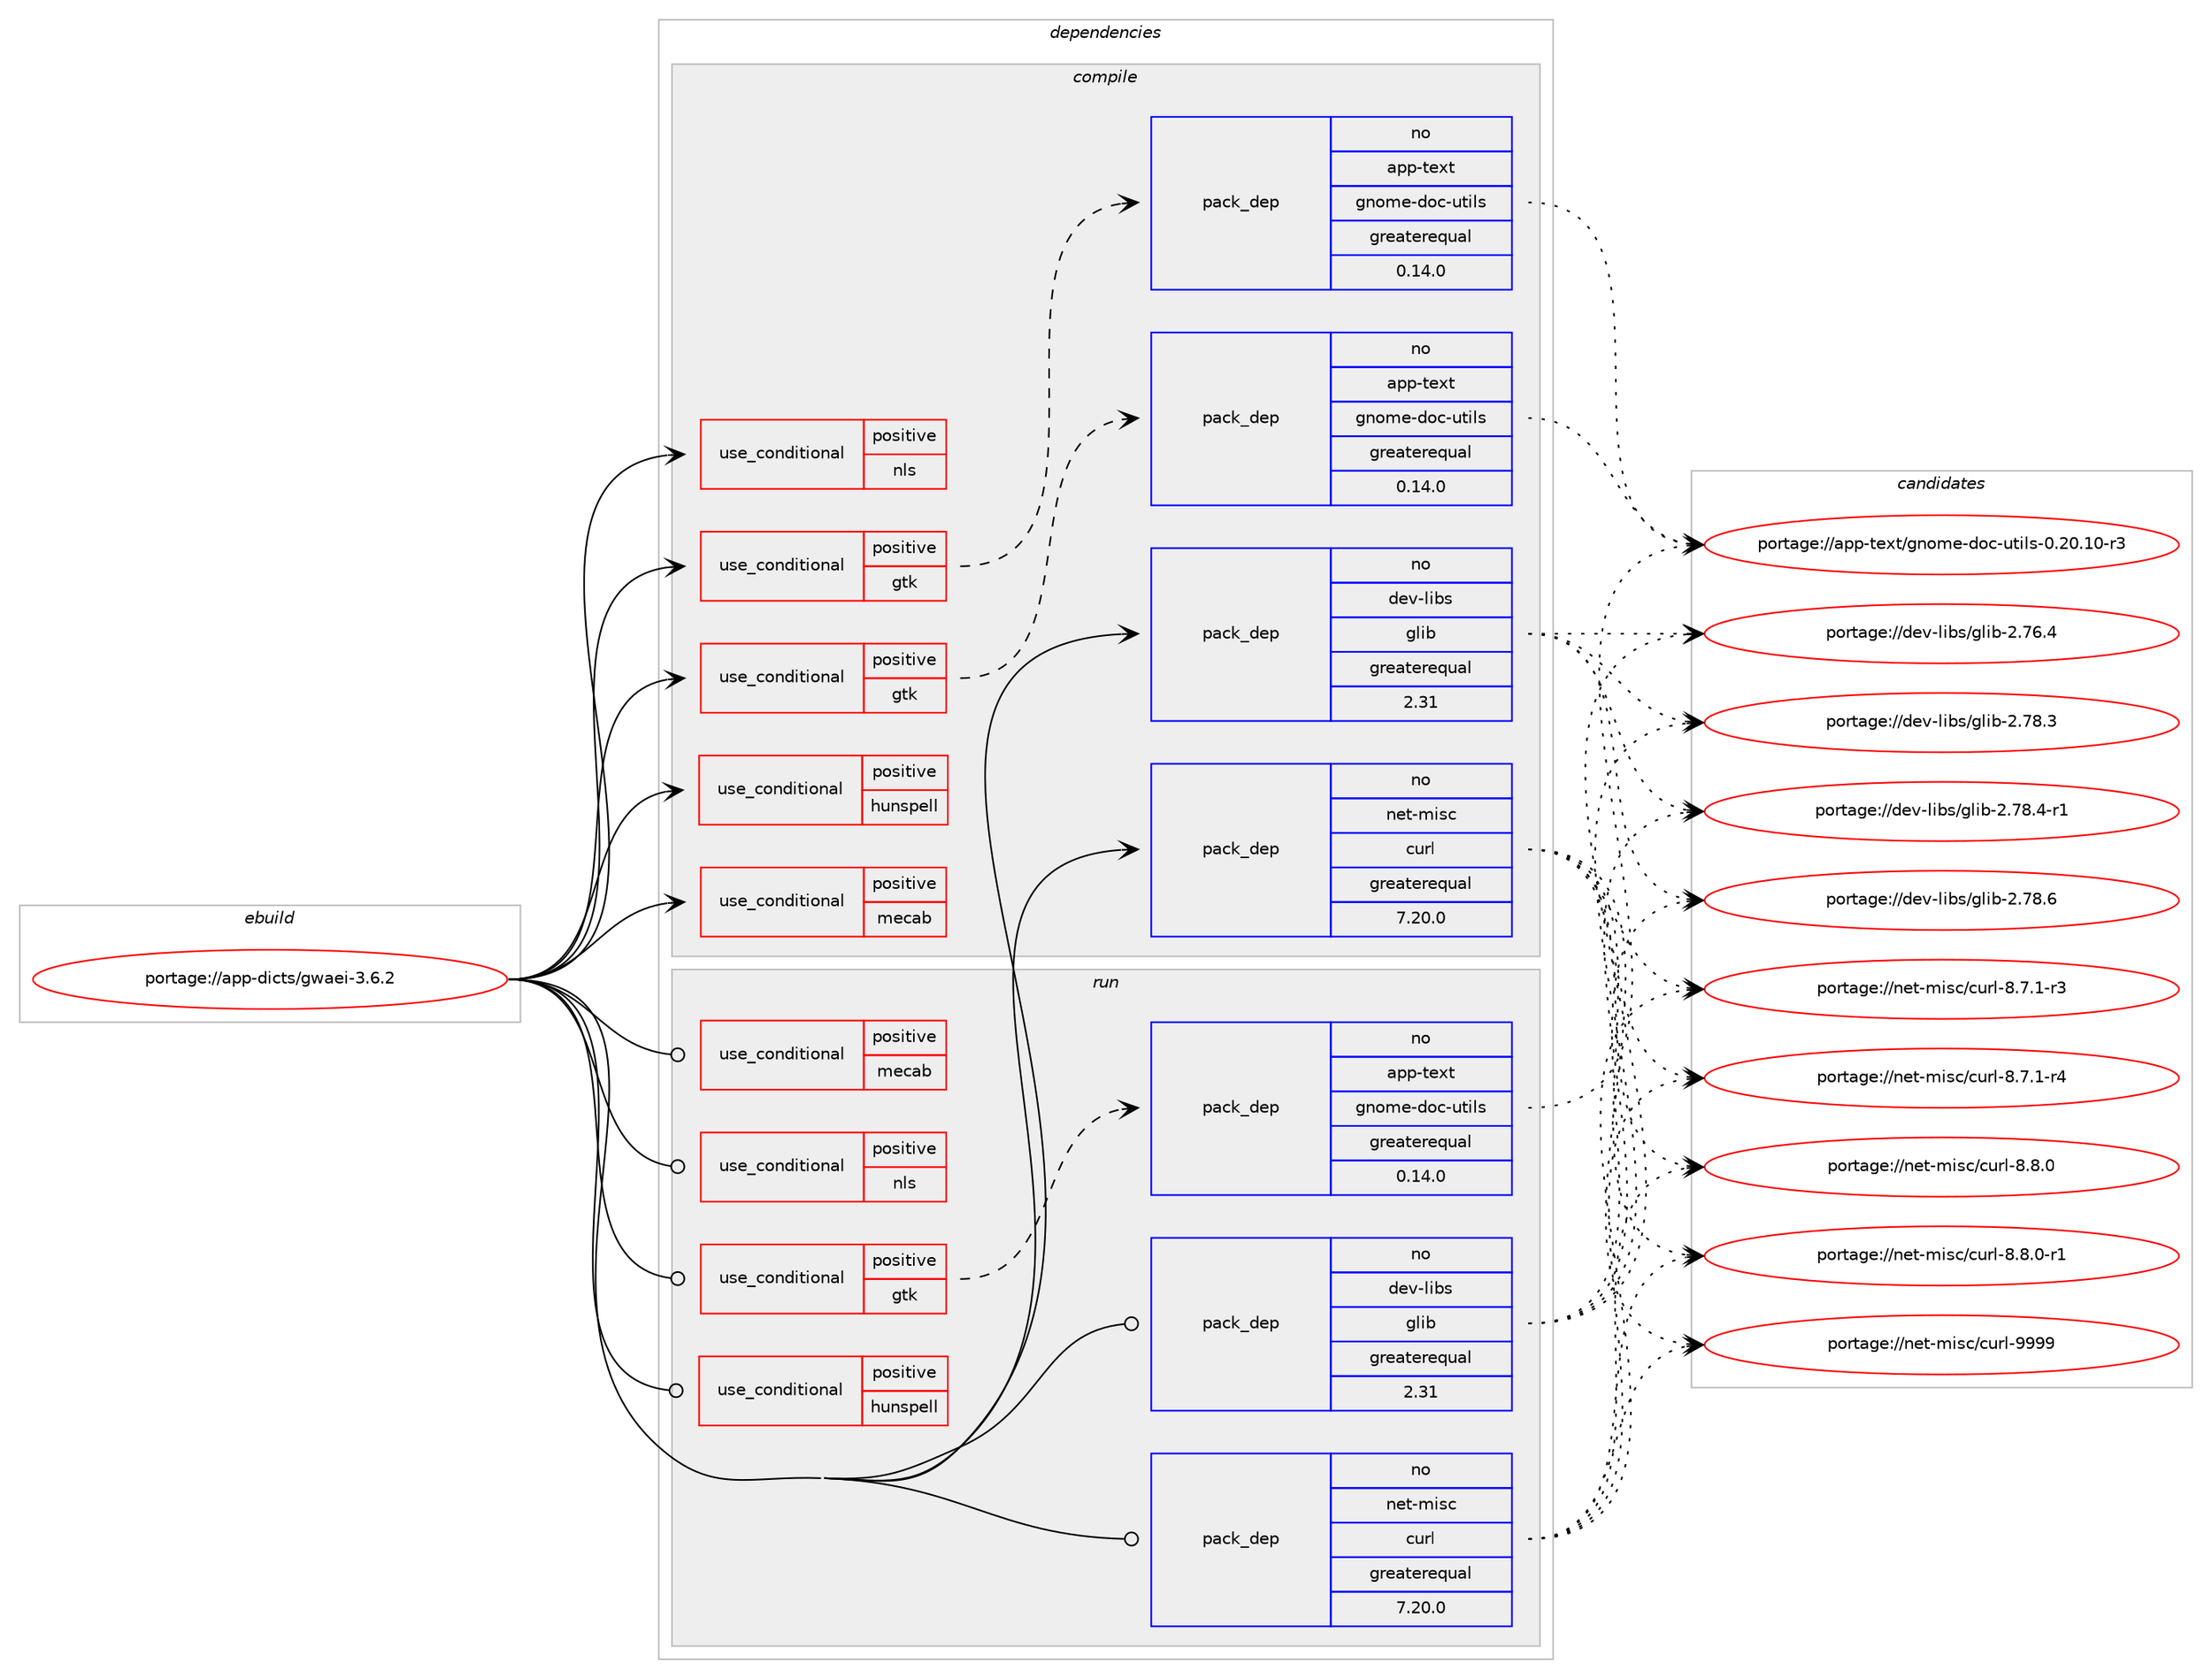 digraph prolog {

# *************
# Graph options
# *************

newrank=true;
concentrate=true;
compound=true;
graph [rankdir=LR,fontname=Helvetica,fontsize=10,ranksep=1.5];#, ranksep=2.5, nodesep=0.2];
edge  [arrowhead=vee];
node  [fontname=Helvetica,fontsize=10];

# **********
# The ebuild
# **********

subgraph cluster_leftcol {
color=gray;
rank=same;
label=<<i>ebuild</i>>;
id [label="portage://app-dicts/gwaei-3.6.2", color=red, width=4, href="../app-dicts/gwaei-3.6.2.svg"];
}

# ****************
# The dependencies
# ****************

subgraph cluster_midcol {
color=gray;
label=<<i>dependencies</i>>;
subgraph cluster_compile {
fillcolor="#eeeeee";
style=filled;
label=<<i>compile</i>>;
subgraph cond3744 {
dependency6118 [label=<<TABLE BORDER="0" CELLBORDER="1" CELLSPACING="0" CELLPADDING="4"><TR><TD ROWSPAN="3" CELLPADDING="10">use_conditional</TD></TR><TR><TD>positive</TD></TR><TR><TD>gtk</TD></TR></TABLE>>, shape=none, color=red];
# *** BEGIN UNKNOWN DEPENDENCY TYPE (TODO) ***
# dependency6118 -> package_dependency(portage://app-dicts/gwaei-3.6.2,install,no,x11-libs,gtk+,none,[,,],[slot(3)],[])
# *** END UNKNOWN DEPENDENCY TYPE (TODO) ***

subgraph pack2284 {
dependency6119 [label=<<TABLE BORDER="0" CELLBORDER="1" CELLSPACING="0" CELLPADDING="4" WIDTH="220"><TR><TD ROWSPAN="6" CELLPADDING="30">pack_dep</TD></TR><TR><TD WIDTH="110">no</TD></TR><TR><TD>app-text</TD></TR><TR><TD>gnome-doc-utils</TD></TR><TR><TD>greaterequal</TD></TR><TR><TD>0.14.0</TD></TR></TABLE>>, shape=none, color=blue];
}
dependency6118:e -> dependency6119:w [weight=20,style="dashed",arrowhead="vee"];
}
id:e -> dependency6118:w [weight=20,style="solid",arrowhead="vee"];
subgraph cond3745 {
dependency6120 [label=<<TABLE BORDER="0" CELLBORDER="1" CELLSPACING="0" CELLPADDING="4"><TR><TD ROWSPAN="3" CELLPADDING="10">use_conditional</TD></TR><TR><TD>positive</TD></TR><TR><TD>gtk</TD></TR></TABLE>>, shape=none, color=red];
# *** BEGIN UNKNOWN DEPENDENCY TYPE (TODO) ***
# dependency6120 -> package_dependency(portage://app-dicts/gwaei-3.6.2,install,no,x11-themes,gnome-icon-theme-symbolic,none,[,,],[],[])
# *** END UNKNOWN DEPENDENCY TYPE (TODO) ***

subgraph pack2285 {
dependency6121 [label=<<TABLE BORDER="0" CELLBORDER="1" CELLSPACING="0" CELLPADDING="4" WIDTH="220"><TR><TD ROWSPAN="6" CELLPADDING="30">pack_dep</TD></TR><TR><TD WIDTH="110">no</TD></TR><TR><TD>app-text</TD></TR><TR><TD>gnome-doc-utils</TD></TR><TR><TD>greaterequal</TD></TR><TR><TD>0.14.0</TD></TR></TABLE>>, shape=none, color=blue];
}
dependency6120:e -> dependency6121:w [weight=20,style="dashed",arrowhead="vee"];
}
id:e -> dependency6120:w [weight=20,style="solid",arrowhead="vee"];
subgraph cond3746 {
dependency6122 [label=<<TABLE BORDER="0" CELLBORDER="1" CELLSPACING="0" CELLPADDING="4"><TR><TD ROWSPAN="3" CELLPADDING="10">use_conditional</TD></TR><TR><TD>positive</TD></TR><TR><TD>hunspell</TD></TR></TABLE>>, shape=none, color=red];
# *** BEGIN UNKNOWN DEPENDENCY TYPE (TODO) ***
# dependency6122 -> package_dependency(portage://app-dicts/gwaei-3.6.2,install,no,app-text,hunspell,none,[,,],[],[])
# *** END UNKNOWN DEPENDENCY TYPE (TODO) ***

}
id:e -> dependency6122:w [weight=20,style="solid",arrowhead="vee"];
subgraph cond3747 {
dependency6123 [label=<<TABLE BORDER="0" CELLBORDER="1" CELLSPACING="0" CELLPADDING="4"><TR><TD ROWSPAN="3" CELLPADDING="10">use_conditional</TD></TR><TR><TD>positive</TD></TR><TR><TD>mecab</TD></TR></TABLE>>, shape=none, color=red];
# *** BEGIN UNKNOWN DEPENDENCY TYPE (TODO) ***
# dependency6123 -> package_dependency(portage://app-dicts/gwaei-3.6.2,install,no,app-text,mecab,none,[,,],[],[])
# *** END UNKNOWN DEPENDENCY TYPE (TODO) ***

}
id:e -> dependency6123:w [weight=20,style="solid",arrowhead="vee"];
subgraph cond3748 {
dependency6124 [label=<<TABLE BORDER="0" CELLBORDER="1" CELLSPACING="0" CELLPADDING="4"><TR><TD ROWSPAN="3" CELLPADDING="10">use_conditional</TD></TR><TR><TD>positive</TD></TR><TR><TD>nls</TD></TR></TABLE>>, shape=none, color=red];
# *** BEGIN UNKNOWN DEPENDENCY TYPE (TODO) ***
# dependency6124 -> package_dependency(portage://app-dicts/gwaei-3.6.2,install,no,virtual,libintl,none,[,,],[],[])
# *** END UNKNOWN DEPENDENCY TYPE (TODO) ***

}
id:e -> dependency6124:w [weight=20,style="solid",arrowhead="vee"];
subgraph pack2286 {
dependency6125 [label=<<TABLE BORDER="0" CELLBORDER="1" CELLSPACING="0" CELLPADDING="4" WIDTH="220"><TR><TD ROWSPAN="6" CELLPADDING="30">pack_dep</TD></TR><TR><TD WIDTH="110">no</TD></TR><TR><TD>dev-libs</TD></TR><TR><TD>glib</TD></TR><TR><TD>greaterequal</TD></TR><TR><TD>2.31</TD></TR></TABLE>>, shape=none, color=blue];
}
id:e -> dependency6125:w [weight=20,style="solid",arrowhead="vee"];
subgraph pack2287 {
dependency6126 [label=<<TABLE BORDER="0" CELLBORDER="1" CELLSPACING="0" CELLPADDING="4" WIDTH="220"><TR><TD ROWSPAN="6" CELLPADDING="30">pack_dep</TD></TR><TR><TD WIDTH="110">no</TD></TR><TR><TD>net-misc</TD></TR><TR><TD>curl</TD></TR><TR><TD>greaterequal</TD></TR><TR><TD>7.20.0</TD></TR></TABLE>>, shape=none, color=blue];
}
id:e -> dependency6126:w [weight=20,style="solid",arrowhead="vee"];
}
subgraph cluster_compileandrun {
fillcolor="#eeeeee";
style=filled;
label=<<i>compile and run</i>>;
}
subgraph cluster_run {
fillcolor="#eeeeee";
style=filled;
label=<<i>run</i>>;
subgraph cond3749 {
dependency6127 [label=<<TABLE BORDER="0" CELLBORDER="1" CELLSPACING="0" CELLPADDING="4"><TR><TD ROWSPAN="3" CELLPADDING="10">use_conditional</TD></TR><TR><TD>positive</TD></TR><TR><TD>gtk</TD></TR></TABLE>>, shape=none, color=red];
# *** BEGIN UNKNOWN DEPENDENCY TYPE (TODO) ***
# dependency6127 -> package_dependency(portage://app-dicts/gwaei-3.6.2,run,no,x11-libs,gtk+,none,[,,],[slot(3)],[])
# *** END UNKNOWN DEPENDENCY TYPE (TODO) ***

subgraph pack2288 {
dependency6128 [label=<<TABLE BORDER="0" CELLBORDER="1" CELLSPACING="0" CELLPADDING="4" WIDTH="220"><TR><TD ROWSPAN="6" CELLPADDING="30">pack_dep</TD></TR><TR><TD WIDTH="110">no</TD></TR><TR><TD>app-text</TD></TR><TR><TD>gnome-doc-utils</TD></TR><TR><TD>greaterequal</TD></TR><TR><TD>0.14.0</TD></TR></TABLE>>, shape=none, color=blue];
}
dependency6127:e -> dependency6128:w [weight=20,style="dashed",arrowhead="vee"];
}
id:e -> dependency6127:w [weight=20,style="solid",arrowhead="odot"];
subgraph cond3750 {
dependency6129 [label=<<TABLE BORDER="0" CELLBORDER="1" CELLSPACING="0" CELLPADDING="4"><TR><TD ROWSPAN="3" CELLPADDING="10">use_conditional</TD></TR><TR><TD>positive</TD></TR><TR><TD>hunspell</TD></TR></TABLE>>, shape=none, color=red];
# *** BEGIN UNKNOWN DEPENDENCY TYPE (TODO) ***
# dependency6129 -> package_dependency(portage://app-dicts/gwaei-3.6.2,run,no,app-text,hunspell,none,[,,],[],[])
# *** END UNKNOWN DEPENDENCY TYPE (TODO) ***

}
id:e -> dependency6129:w [weight=20,style="solid",arrowhead="odot"];
subgraph cond3751 {
dependency6130 [label=<<TABLE BORDER="0" CELLBORDER="1" CELLSPACING="0" CELLPADDING="4"><TR><TD ROWSPAN="3" CELLPADDING="10">use_conditional</TD></TR><TR><TD>positive</TD></TR><TR><TD>mecab</TD></TR></TABLE>>, shape=none, color=red];
# *** BEGIN UNKNOWN DEPENDENCY TYPE (TODO) ***
# dependency6130 -> package_dependency(portage://app-dicts/gwaei-3.6.2,run,no,app-text,mecab,none,[,,],[],[])
# *** END UNKNOWN DEPENDENCY TYPE (TODO) ***

}
id:e -> dependency6130:w [weight=20,style="solid",arrowhead="odot"];
subgraph cond3752 {
dependency6131 [label=<<TABLE BORDER="0" CELLBORDER="1" CELLSPACING="0" CELLPADDING="4"><TR><TD ROWSPAN="3" CELLPADDING="10">use_conditional</TD></TR><TR><TD>positive</TD></TR><TR><TD>nls</TD></TR></TABLE>>, shape=none, color=red];
# *** BEGIN UNKNOWN DEPENDENCY TYPE (TODO) ***
# dependency6131 -> package_dependency(portage://app-dicts/gwaei-3.6.2,run,no,virtual,libintl,none,[,,],[],[])
# *** END UNKNOWN DEPENDENCY TYPE (TODO) ***

}
id:e -> dependency6131:w [weight=20,style="solid",arrowhead="odot"];
subgraph pack2289 {
dependency6132 [label=<<TABLE BORDER="0" CELLBORDER="1" CELLSPACING="0" CELLPADDING="4" WIDTH="220"><TR><TD ROWSPAN="6" CELLPADDING="30">pack_dep</TD></TR><TR><TD WIDTH="110">no</TD></TR><TR><TD>dev-libs</TD></TR><TR><TD>glib</TD></TR><TR><TD>greaterequal</TD></TR><TR><TD>2.31</TD></TR></TABLE>>, shape=none, color=blue];
}
id:e -> dependency6132:w [weight=20,style="solid",arrowhead="odot"];
subgraph pack2290 {
dependency6133 [label=<<TABLE BORDER="0" CELLBORDER="1" CELLSPACING="0" CELLPADDING="4" WIDTH="220"><TR><TD ROWSPAN="6" CELLPADDING="30">pack_dep</TD></TR><TR><TD WIDTH="110">no</TD></TR><TR><TD>net-misc</TD></TR><TR><TD>curl</TD></TR><TR><TD>greaterequal</TD></TR><TR><TD>7.20.0</TD></TR></TABLE>>, shape=none, color=blue];
}
id:e -> dependency6133:w [weight=20,style="solid",arrowhead="odot"];
}
}

# **************
# The candidates
# **************

subgraph cluster_choices {
rank=same;
color=gray;
label=<<i>candidates</i>>;

subgraph choice2284 {
color=black;
nodesep=1;
choice97112112451161011201164710311011110910145100111994511711610510811545484650484649484511451 [label="portage://app-text/gnome-doc-utils-0.20.10-r3", color=red, width=4,href="../app-text/gnome-doc-utils-0.20.10-r3.svg"];
dependency6119:e -> choice97112112451161011201164710311011110910145100111994511711610510811545484650484649484511451:w [style=dotted,weight="100"];
}
subgraph choice2285 {
color=black;
nodesep=1;
choice97112112451161011201164710311011110910145100111994511711610510811545484650484649484511451 [label="portage://app-text/gnome-doc-utils-0.20.10-r3", color=red, width=4,href="../app-text/gnome-doc-utils-0.20.10-r3.svg"];
dependency6121:e -> choice97112112451161011201164710311011110910145100111994511711610510811545484650484649484511451:w [style=dotted,weight="100"];
}
subgraph choice2286 {
color=black;
nodesep=1;
choice1001011184510810598115471031081059845504655544652 [label="portage://dev-libs/glib-2.76.4", color=red, width=4,href="../dev-libs/glib-2.76.4.svg"];
choice1001011184510810598115471031081059845504655564651 [label="portage://dev-libs/glib-2.78.3", color=red, width=4,href="../dev-libs/glib-2.78.3.svg"];
choice10010111845108105981154710310810598455046555646524511449 [label="portage://dev-libs/glib-2.78.4-r1", color=red, width=4,href="../dev-libs/glib-2.78.4-r1.svg"];
choice1001011184510810598115471031081059845504655564654 [label="portage://dev-libs/glib-2.78.6", color=red, width=4,href="../dev-libs/glib-2.78.6.svg"];
dependency6125:e -> choice1001011184510810598115471031081059845504655544652:w [style=dotted,weight="100"];
dependency6125:e -> choice1001011184510810598115471031081059845504655564651:w [style=dotted,weight="100"];
dependency6125:e -> choice10010111845108105981154710310810598455046555646524511449:w [style=dotted,weight="100"];
dependency6125:e -> choice1001011184510810598115471031081059845504655564654:w [style=dotted,weight="100"];
}
subgraph choice2287 {
color=black;
nodesep=1;
choice110101116451091051159947991171141084556465546494511451 [label="portage://net-misc/curl-8.7.1-r3", color=red, width=4,href="../net-misc/curl-8.7.1-r3.svg"];
choice110101116451091051159947991171141084556465546494511452 [label="portage://net-misc/curl-8.7.1-r4", color=red, width=4,href="../net-misc/curl-8.7.1-r4.svg"];
choice11010111645109105115994799117114108455646564648 [label="portage://net-misc/curl-8.8.0", color=red, width=4,href="../net-misc/curl-8.8.0.svg"];
choice110101116451091051159947991171141084556465646484511449 [label="portage://net-misc/curl-8.8.0-r1", color=red, width=4,href="../net-misc/curl-8.8.0-r1.svg"];
choice110101116451091051159947991171141084557575757 [label="portage://net-misc/curl-9999", color=red, width=4,href="../net-misc/curl-9999.svg"];
dependency6126:e -> choice110101116451091051159947991171141084556465546494511451:w [style=dotted,weight="100"];
dependency6126:e -> choice110101116451091051159947991171141084556465546494511452:w [style=dotted,weight="100"];
dependency6126:e -> choice11010111645109105115994799117114108455646564648:w [style=dotted,weight="100"];
dependency6126:e -> choice110101116451091051159947991171141084556465646484511449:w [style=dotted,weight="100"];
dependency6126:e -> choice110101116451091051159947991171141084557575757:w [style=dotted,weight="100"];
}
subgraph choice2288 {
color=black;
nodesep=1;
choice97112112451161011201164710311011110910145100111994511711610510811545484650484649484511451 [label="portage://app-text/gnome-doc-utils-0.20.10-r3", color=red, width=4,href="../app-text/gnome-doc-utils-0.20.10-r3.svg"];
dependency6128:e -> choice97112112451161011201164710311011110910145100111994511711610510811545484650484649484511451:w [style=dotted,weight="100"];
}
subgraph choice2289 {
color=black;
nodesep=1;
choice1001011184510810598115471031081059845504655544652 [label="portage://dev-libs/glib-2.76.4", color=red, width=4,href="../dev-libs/glib-2.76.4.svg"];
choice1001011184510810598115471031081059845504655564651 [label="portage://dev-libs/glib-2.78.3", color=red, width=4,href="../dev-libs/glib-2.78.3.svg"];
choice10010111845108105981154710310810598455046555646524511449 [label="portage://dev-libs/glib-2.78.4-r1", color=red, width=4,href="../dev-libs/glib-2.78.4-r1.svg"];
choice1001011184510810598115471031081059845504655564654 [label="portage://dev-libs/glib-2.78.6", color=red, width=4,href="../dev-libs/glib-2.78.6.svg"];
dependency6132:e -> choice1001011184510810598115471031081059845504655544652:w [style=dotted,weight="100"];
dependency6132:e -> choice1001011184510810598115471031081059845504655564651:w [style=dotted,weight="100"];
dependency6132:e -> choice10010111845108105981154710310810598455046555646524511449:w [style=dotted,weight="100"];
dependency6132:e -> choice1001011184510810598115471031081059845504655564654:w [style=dotted,weight="100"];
}
subgraph choice2290 {
color=black;
nodesep=1;
choice110101116451091051159947991171141084556465546494511451 [label="portage://net-misc/curl-8.7.1-r3", color=red, width=4,href="../net-misc/curl-8.7.1-r3.svg"];
choice110101116451091051159947991171141084556465546494511452 [label="portage://net-misc/curl-8.7.1-r4", color=red, width=4,href="../net-misc/curl-8.7.1-r4.svg"];
choice11010111645109105115994799117114108455646564648 [label="portage://net-misc/curl-8.8.0", color=red, width=4,href="../net-misc/curl-8.8.0.svg"];
choice110101116451091051159947991171141084556465646484511449 [label="portage://net-misc/curl-8.8.0-r1", color=red, width=4,href="../net-misc/curl-8.8.0-r1.svg"];
choice110101116451091051159947991171141084557575757 [label="portage://net-misc/curl-9999", color=red, width=4,href="../net-misc/curl-9999.svg"];
dependency6133:e -> choice110101116451091051159947991171141084556465546494511451:w [style=dotted,weight="100"];
dependency6133:e -> choice110101116451091051159947991171141084556465546494511452:w [style=dotted,weight="100"];
dependency6133:e -> choice11010111645109105115994799117114108455646564648:w [style=dotted,weight="100"];
dependency6133:e -> choice110101116451091051159947991171141084556465646484511449:w [style=dotted,weight="100"];
dependency6133:e -> choice110101116451091051159947991171141084557575757:w [style=dotted,weight="100"];
}
}

}
